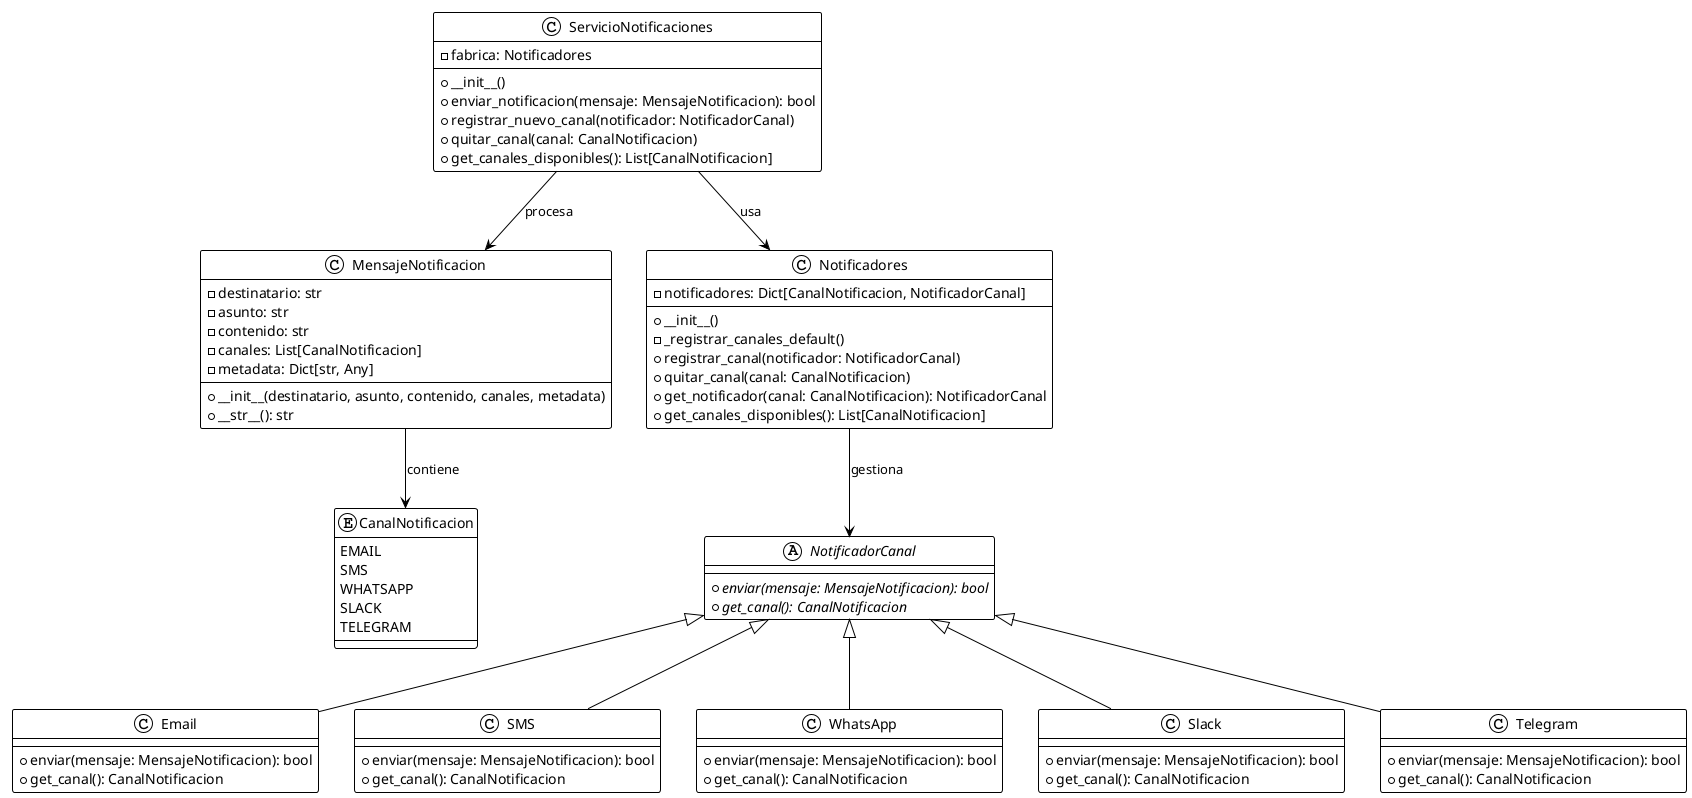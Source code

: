 @startuml Sistema de Notificaciones
!theme plain
skinparam backgroundColor white
skinparam classBackgroundColor white
skinparam classBorderColor black
skinparam classFontColor black
skinparam enumBackgroundColor white
skinparam enumBorderColor black
skinparam enumFontColor black

enum CanalNotificacion {
  EMAIL
  SMS
  WHATSAPP
  SLACK
  TELEGRAM
}

class MensajeNotificacion {
  - destinatario: str
  - asunto: str
  - contenido: str
  - canales: List[CanalNotificacion]
  - metadata: Dict[str, Any]
  + __init__(destinatario, asunto, contenido, canales, metadata)
  + __str__(): str
}

abstract class NotificadorCanal {
  + {abstract} enviar(mensaje: MensajeNotificacion): bool
  + {abstract} get_canal(): CanalNotificacion
}

class Email {
  + enviar(mensaje: MensajeNotificacion): bool
  + get_canal(): CanalNotificacion
}

class SMS {
  + enviar(mensaje: MensajeNotificacion): bool
  + get_canal(): CanalNotificacion
}

class WhatsApp {
  + enviar(mensaje: MensajeNotificacion): bool
  + get_canal(): CanalNotificacion
}

class Slack {
  + enviar(mensaje: MensajeNotificacion): bool
  + get_canal(): CanalNotificacion
}

class Telegram {
  + enviar(mensaje: MensajeNotificacion): bool
  + get_canal(): CanalNotificacion
}

class Notificadores {
  - notificadores: Dict[CanalNotificacion, NotificadorCanal]
  + __init__()
  - _registrar_canales_default()
  + registrar_canal(notificador: NotificadorCanal)
  + quitar_canal(canal: CanalNotificacion)
  + get_notificador(canal: CanalNotificacion): NotificadorCanal
  + get_canales_disponibles(): List[CanalNotificacion]
}

class ServicioNotificaciones {
  - fabrica: Notificadores
  + __init__()
  + enviar_notificacion(mensaje: MensajeNotificacion): bool
  + registrar_nuevo_canal(notificador: NotificadorCanal)
  + quitar_canal(canal: CanalNotificacion)
  + get_canales_disponibles(): List[CanalNotificacion]
}

NotificadorCanal <|-- Email
NotificadorCanal <|-- SMS
NotificadorCanal <|-- WhatsApp
NotificadorCanal <|-- Slack
NotificadorCanal <|-- Telegram

ServicioNotificaciones --> Notificadores : usa
Notificadores --> NotificadorCanal : gestiona
MensajeNotificacion --> CanalNotificacion : contiene
ServicioNotificaciones --> MensajeNotificacion : procesa

@enduml 